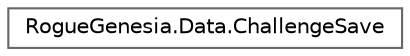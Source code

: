 digraph "Graphical Class Hierarchy"
{
 // LATEX_PDF_SIZE
  bgcolor="transparent";
  edge [fontname=Helvetica,fontsize=10,labelfontname=Helvetica,labelfontsize=10];
  node [fontname=Helvetica,fontsize=10,shape=box,height=0.2,width=0.4];
  rankdir="LR";
  Node0 [label="RogueGenesia.Data.ChallengeSave",height=0.2,width=0.4,color="grey40", fillcolor="white", style="filled",URL="$class_rogue_genesia_1_1_data_1_1_challenge_save.html",tooltip=" "];
}
